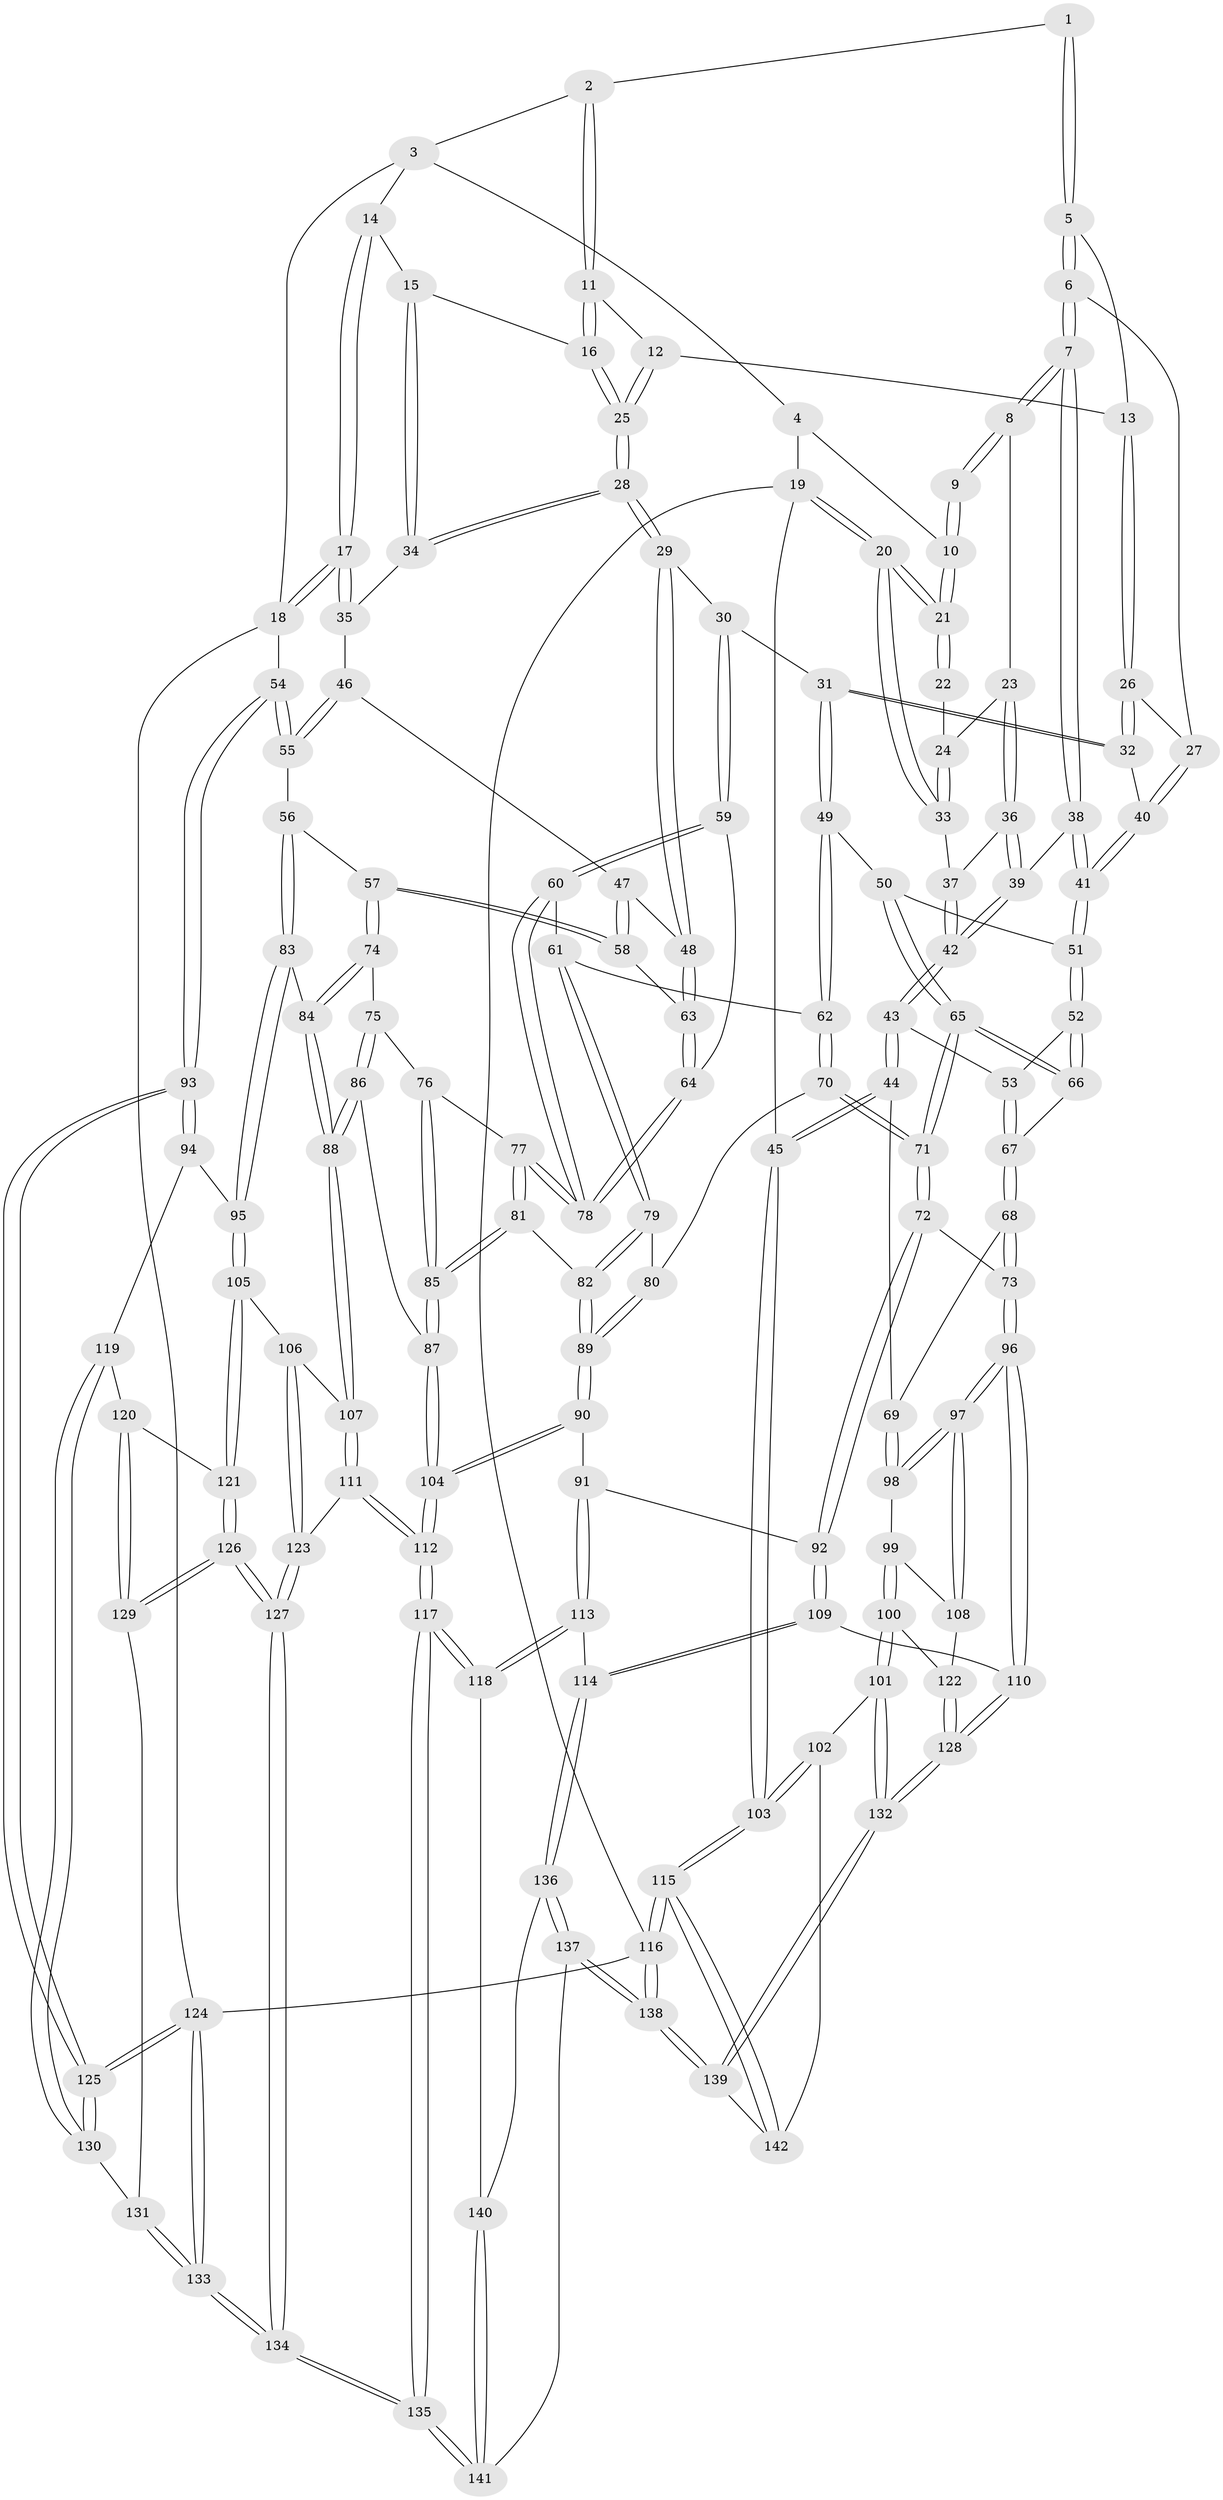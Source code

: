 // coarse degree distribution, {7: 0.04225352112676056, 5: 0.3380281690140845, 4: 0.352112676056338, 3: 0.1267605633802817, 6: 0.11267605633802817, 2: 0.028169014084507043}
// Generated by graph-tools (version 1.1) at 2025/21/03/04/25 18:21:34]
// undirected, 142 vertices, 351 edges
graph export_dot {
graph [start="1"]
  node [color=gray90,style=filled];
  1 [pos="+0.3257857709587818+0"];
  2 [pos="+0.6694548935155149+0"];
  3 [pos="+0.7753031589710369+0"];
  4 [pos="+0.21601603660204066+0"];
  5 [pos="+0.4137418537661149+0.08939718633117891"];
  6 [pos="+0.2908409024801881+0.1675004762705563"];
  7 [pos="+0.270380294013539+0.16605363730321235"];
  8 [pos="+0.26646379287795124+0.16328635354903706"];
  9 [pos="+0.21367445542368296+0.07856838496956048"];
  10 [pos="+0.19145837472598343+0"];
  11 [pos="+0.6360425156714669+0"];
  12 [pos="+0.522428885271707+0.10824212596182618"];
  13 [pos="+0.502824869035425+0.11466285315622124"];
  14 [pos="+0.8326874740371418+0"];
  15 [pos="+0.8393577591072668+0.1316409149670072"];
  16 [pos="+0.711347839210246+0.16270929992176808"];
  17 [pos="+1+0.219490421578794"];
  18 [pos="+1+0.22677770672972872"];
  19 [pos="+0+0.1868307351037128"];
  20 [pos="+0+0.18589904790036355"];
  21 [pos="+0+0.11575743724689766"];
  22 [pos="+0.10618765034405009+0.13791748970139114"];
  23 [pos="+0.1609274897513464+0.21475199659504818"];
  24 [pos="+0.10956455233826089+0.19194855527886753"];
  25 [pos="+0.6568760881992242+0.24832472318426746"];
  26 [pos="+0.45075217794233496+0.2675834177041568"];
  27 [pos="+0.3437451522902466+0.21700934187559034"];
  28 [pos="+0.6574422823604578+0.26687168200092354"];
  29 [pos="+0.647271049864422+0.3193495137000136"];
  30 [pos="+0.5887158994979182+0.33876537683437014"];
  31 [pos="+0.4927145258709122+0.33467950346750724"];
  32 [pos="+0.47232244365722686+0.31858505332776593"];
  33 [pos="+0.013777076319911326+0.2490612845215083"];
  34 [pos="+0.919932903274349+0.21818712673421078"];
  35 [pos="+0.9401443114809888+0.23230456624198242"];
  36 [pos="+0.13180865822115376+0.2716046382469298"];
  37 [pos="+0.03574107149781615+0.2617910399104522"];
  38 [pos="+0.23384844715752423+0.3370085741178566"];
  39 [pos="+0.18138194074226263+0.34787646240896347"];
  40 [pos="+0.3316255509303781+0.35961479093167614"];
  41 [pos="+0.2987087465194013+0.3833592481265756"];
  42 [pos="+0.11743882337645088+0.41004676450708755"];
  43 [pos="+0.11609772898662353+0.41286150405889704"];
  44 [pos="+0+0.5358913730121351"];
  45 [pos="+0+0.5290910172359966"];
  46 [pos="+0.8540011249656494+0.3474168272518933"];
  47 [pos="+0.8346086394515924+0.35689836037417577"];
  48 [pos="+0.6494482522414697+0.32133951464629334"];
  49 [pos="+0.44465121003173663+0.45619371461743047"];
  50 [pos="+0.3708865306246844+0.43658081106788477"];
  51 [pos="+0.3000306756894125+0.39157258689138746"];
  52 [pos="+0.28476258268162247+0.43674096426084674"];
  53 [pos="+0.22318783024168537+0.4675153525350698"];
  54 [pos="+1+0.5738899832617117"];
  55 [pos="+1+0.5449119264215638"];
  56 [pos="+0.862836777933894+0.5545917932647465"];
  57 [pos="+0.8219364835499885+0.5417089489586373"];
  58 [pos="+0.8024709250963327+0.5062285498637258"];
  59 [pos="+0.5812422183396965+0.38106684114154626"];
  60 [pos="+0.5384387994639738+0.5498300456243982"];
  61 [pos="+0.5338820369225586+0.550937029639859"];
  62 [pos="+0.459912383887188+0.5351422720222432"];
  63 [pos="+0.6918767756285423+0.4562502839369035"];
  64 [pos="+0.6294989898786912+0.5474084037579827"];
  65 [pos="+0.3326660040871875+0.5547616556889157"];
  66 [pos="+0.30314373168121345+0.5033301049616749"];
  67 [pos="+0.21251998012859266+0.5173465872455321"];
  68 [pos="+0.17040007671373694+0.5894617362271181"];
  69 [pos="+0.032350364045329434+0.5587488604947678"];
  70 [pos="+0.3876213201168603+0.5861210161857827"];
  71 [pos="+0.35040069696904086+0.6010569044140234"];
  72 [pos="+0.3332113380839148+0.623277595753598"];
  73 [pos="+0.2625501615177589+0.6525922463220714"];
  74 [pos="+0.7382329182366543+0.6107838667939153"];
  75 [pos="+0.7235958251451141+0.6114132372163004"];
  76 [pos="+0.663230016705775+0.6006733521652871"];
  77 [pos="+0.6214544010749258+0.5658839852160568"];
  78 [pos="+0.6199960499905205+0.5640457823754068"];
  79 [pos="+0.5234256325007873+0.6690193412328052"];
  80 [pos="+0.43016187900601166+0.6244740950089077"];
  81 [pos="+0.5824499810549397+0.6660846510475319"];
  82 [pos="+0.524769544709333+0.6809607993300463"];
  83 [pos="+0.8463085993367996+0.6757102655520726"];
  84 [pos="+0.7697967032601536+0.686901606777146"];
  85 [pos="+0.6352248901590628+0.7088408783948166"];
  86 [pos="+0.6962869359466356+0.7014360610072331"];
  87 [pos="+0.6363890291327639+0.7208616837039373"];
  88 [pos="+0.7608096470475216+0.7347136609860364"];
  89 [pos="+0.5094064571774104+0.730018464131681"];
  90 [pos="+0.5084392229027451+0.7382905622914009"];
  91 [pos="+0.44728206540311033+0.7426415434888498"];
  92 [pos="+0.4161769692833646+0.7364054306514932"];
  93 [pos="+1+0.6253899288538836"];
  94 [pos="+0.9727107798549726+0.7289271765000235"];
  95 [pos="+0.8919717704688614+0.7470136976296389"];
  96 [pos="+0.22940992736891547+0.7716517702388376"];
  97 [pos="+0.22805434587913642+0.7715637019563653"];
  98 [pos="+0.07681825927518952+0.689256655798174"];
  99 [pos="+0.07456221527757867+0.7054609804041674"];
  100 [pos="+0.010909993326274223+0.8247151660541819"];
  101 [pos="+0.007368222856699177+0.8263754238887927"];
  102 [pos="+0+0.8490332029624194"];
  103 [pos="+0+0.8548513790364857"];
  104 [pos="+0.6025224706792134+0.8349225896547339"];
  105 [pos="+0.8553031969092517+0.78114943592999"];
  106 [pos="+0.8277505164505315+0.7833485240265589"];
  107 [pos="+0.7656886344059535+0.769480566257758"];
  108 [pos="+0.11778842208101602+0.7911377596778701"];
  109 [pos="+0.3263327224216766+0.8550039380506463"];
  110 [pos="+0.25476248124419304+0.8323660759275465"];
  111 [pos="+0.6967584375371292+0.8191143765021883"];
  112 [pos="+0.6044081242731506+0.840318559229382"];
  113 [pos="+0.43504578326265547+0.8603404323192974"];
  114 [pos="+0.3282715309845038+0.8568350905575638"];
  115 [pos="+0+0.9746327777644154"];
  116 [pos="+0+1"];
  117 [pos="+0.5913431643650858+0.8800234400774632"];
  118 [pos="+0.5201327977574852+0.8925129927671343"];
  119 [pos="+0.9457366130341732+0.8606745653699236"];
  120 [pos="+0.9164969149690342+0.8589672825664728"];
  121 [pos="+0.8613943818565635+0.7981320880595026"];
  122 [pos="+0.07573793745211799+0.8164977025761008"];
  123 [pos="+0.7941603684892732+0.8998587258870248"];
  124 [pos="+1+1"];
  125 [pos="+1+0.8471388756555027"];
  126 [pos="+0.8490969599393382+0.9228025275999795"];
  127 [pos="+0.8247328386370093+0.9621660428366932"];
  128 [pos="+0.1816548712556456+0.9300826534251627"];
  129 [pos="+0.8887279203709998+0.8946673810090805"];
  130 [pos="+0.9653539346400684+0.8802732006512242"];
  131 [pos="+0.9521379789910287+0.9130602214871333"];
  132 [pos="+0.1669845716513233+0.9639060065206599"];
  133 [pos="+0.8939102461096755+1"];
  134 [pos="+0.8061369016123934+1"];
  135 [pos="+0.729561855545924+1"];
  136 [pos="+0.35213507665042043+0.9380732302542739"];
  137 [pos="+0.26928504500954153+1"];
  138 [pos="+0.19830631799869888+1"];
  139 [pos="+0.16136506254000116+0.9895523720767878"];
  140 [pos="+0.45164985865626783+0.9554588881594829"];
  141 [pos="+0.42235539618305656+1"];
  142 [pos="+0.11634545992560875+0.9712342958588567"];
  1 -- 2;
  1 -- 5;
  1 -- 5;
  2 -- 3;
  2 -- 11;
  2 -- 11;
  3 -- 4;
  3 -- 14;
  3 -- 18;
  4 -- 10;
  4 -- 19;
  5 -- 6;
  5 -- 6;
  5 -- 13;
  6 -- 7;
  6 -- 7;
  6 -- 27;
  7 -- 8;
  7 -- 8;
  7 -- 38;
  7 -- 38;
  8 -- 9;
  8 -- 9;
  8 -- 23;
  9 -- 10;
  9 -- 10;
  10 -- 21;
  10 -- 21;
  11 -- 12;
  11 -- 16;
  11 -- 16;
  12 -- 13;
  12 -- 25;
  12 -- 25;
  13 -- 26;
  13 -- 26;
  14 -- 15;
  14 -- 17;
  14 -- 17;
  15 -- 16;
  15 -- 34;
  15 -- 34;
  16 -- 25;
  16 -- 25;
  17 -- 18;
  17 -- 18;
  17 -- 35;
  17 -- 35;
  18 -- 54;
  18 -- 124;
  19 -- 20;
  19 -- 20;
  19 -- 45;
  19 -- 116;
  20 -- 21;
  20 -- 21;
  20 -- 33;
  20 -- 33;
  21 -- 22;
  21 -- 22;
  22 -- 24;
  23 -- 24;
  23 -- 36;
  23 -- 36;
  24 -- 33;
  24 -- 33;
  25 -- 28;
  25 -- 28;
  26 -- 27;
  26 -- 32;
  26 -- 32;
  27 -- 40;
  27 -- 40;
  28 -- 29;
  28 -- 29;
  28 -- 34;
  28 -- 34;
  29 -- 30;
  29 -- 48;
  29 -- 48;
  30 -- 31;
  30 -- 59;
  30 -- 59;
  31 -- 32;
  31 -- 32;
  31 -- 49;
  31 -- 49;
  32 -- 40;
  33 -- 37;
  34 -- 35;
  35 -- 46;
  36 -- 37;
  36 -- 39;
  36 -- 39;
  37 -- 42;
  37 -- 42;
  38 -- 39;
  38 -- 41;
  38 -- 41;
  39 -- 42;
  39 -- 42;
  40 -- 41;
  40 -- 41;
  41 -- 51;
  41 -- 51;
  42 -- 43;
  42 -- 43;
  43 -- 44;
  43 -- 44;
  43 -- 53;
  44 -- 45;
  44 -- 45;
  44 -- 69;
  45 -- 103;
  45 -- 103;
  46 -- 47;
  46 -- 55;
  46 -- 55;
  47 -- 48;
  47 -- 58;
  47 -- 58;
  48 -- 63;
  48 -- 63;
  49 -- 50;
  49 -- 62;
  49 -- 62;
  50 -- 51;
  50 -- 65;
  50 -- 65;
  51 -- 52;
  51 -- 52;
  52 -- 53;
  52 -- 66;
  52 -- 66;
  53 -- 67;
  53 -- 67;
  54 -- 55;
  54 -- 55;
  54 -- 93;
  54 -- 93;
  55 -- 56;
  56 -- 57;
  56 -- 83;
  56 -- 83;
  57 -- 58;
  57 -- 58;
  57 -- 74;
  57 -- 74;
  58 -- 63;
  59 -- 60;
  59 -- 60;
  59 -- 64;
  60 -- 61;
  60 -- 78;
  60 -- 78;
  61 -- 62;
  61 -- 79;
  61 -- 79;
  62 -- 70;
  62 -- 70;
  63 -- 64;
  63 -- 64;
  64 -- 78;
  64 -- 78;
  65 -- 66;
  65 -- 66;
  65 -- 71;
  65 -- 71;
  66 -- 67;
  67 -- 68;
  67 -- 68;
  68 -- 69;
  68 -- 73;
  68 -- 73;
  69 -- 98;
  69 -- 98;
  70 -- 71;
  70 -- 71;
  70 -- 80;
  71 -- 72;
  71 -- 72;
  72 -- 73;
  72 -- 92;
  72 -- 92;
  73 -- 96;
  73 -- 96;
  74 -- 75;
  74 -- 84;
  74 -- 84;
  75 -- 76;
  75 -- 86;
  75 -- 86;
  76 -- 77;
  76 -- 85;
  76 -- 85;
  77 -- 78;
  77 -- 78;
  77 -- 81;
  77 -- 81;
  79 -- 80;
  79 -- 82;
  79 -- 82;
  80 -- 89;
  80 -- 89;
  81 -- 82;
  81 -- 85;
  81 -- 85;
  82 -- 89;
  82 -- 89;
  83 -- 84;
  83 -- 95;
  83 -- 95;
  84 -- 88;
  84 -- 88;
  85 -- 87;
  85 -- 87;
  86 -- 87;
  86 -- 88;
  86 -- 88;
  87 -- 104;
  87 -- 104;
  88 -- 107;
  88 -- 107;
  89 -- 90;
  89 -- 90;
  90 -- 91;
  90 -- 104;
  90 -- 104;
  91 -- 92;
  91 -- 113;
  91 -- 113;
  92 -- 109;
  92 -- 109;
  93 -- 94;
  93 -- 94;
  93 -- 125;
  93 -- 125;
  94 -- 95;
  94 -- 119;
  95 -- 105;
  95 -- 105;
  96 -- 97;
  96 -- 97;
  96 -- 110;
  96 -- 110;
  97 -- 98;
  97 -- 98;
  97 -- 108;
  97 -- 108;
  98 -- 99;
  99 -- 100;
  99 -- 100;
  99 -- 108;
  100 -- 101;
  100 -- 101;
  100 -- 122;
  101 -- 102;
  101 -- 132;
  101 -- 132;
  102 -- 103;
  102 -- 103;
  102 -- 142;
  103 -- 115;
  103 -- 115;
  104 -- 112;
  104 -- 112;
  105 -- 106;
  105 -- 121;
  105 -- 121;
  106 -- 107;
  106 -- 123;
  106 -- 123;
  107 -- 111;
  107 -- 111;
  108 -- 122;
  109 -- 110;
  109 -- 114;
  109 -- 114;
  110 -- 128;
  110 -- 128;
  111 -- 112;
  111 -- 112;
  111 -- 123;
  112 -- 117;
  112 -- 117;
  113 -- 114;
  113 -- 118;
  113 -- 118;
  114 -- 136;
  114 -- 136;
  115 -- 116;
  115 -- 116;
  115 -- 142;
  115 -- 142;
  116 -- 138;
  116 -- 138;
  116 -- 124;
  117 -- 118;
  117 -- 118;
  117 -- 135;
  117 -- 135;
  118 -- 140;
  119 -- 120;
  119 -- 130;
  119 -- 130;
  120 -- 121;
  120 -- 129;
  120 -- 129;
  121 -- 126;
  121 -- 126;
  122 -- 128;
  122 -- 128;
  123 -- 127;
  123 -- 127;
  124 -- 125;
  124 -- 125;
  124 -- 133;
  124 -- 133;
  125 -- 130;
  125 -- 130;
  126 -- 127;
  126 -- 127;
  126 -- 129;
  126 -- 129;
  127 -- 134;
  127 -- 134;
  128 -- 132;
  128 -- 132;
  129 -- 131;
  130 -- 131;
  131 -- 133;
  131 -- 133;
  132 -- 139;
  132 -- 139;
  133 -- 134;
  133 -- 134;
  134 -- 135;
  134 -- 135;
  135 -- 141;
  135 -- 141;
  136 -- 137;
  136 -- 137;
  136 -- 140;
  137 -- 138;
  137 -- 138;
  137 -- 141;
  138 -- 139;
  138 -- 139;
  139 -- 142;
  140 -- 141;
  140 -- 141;
}
